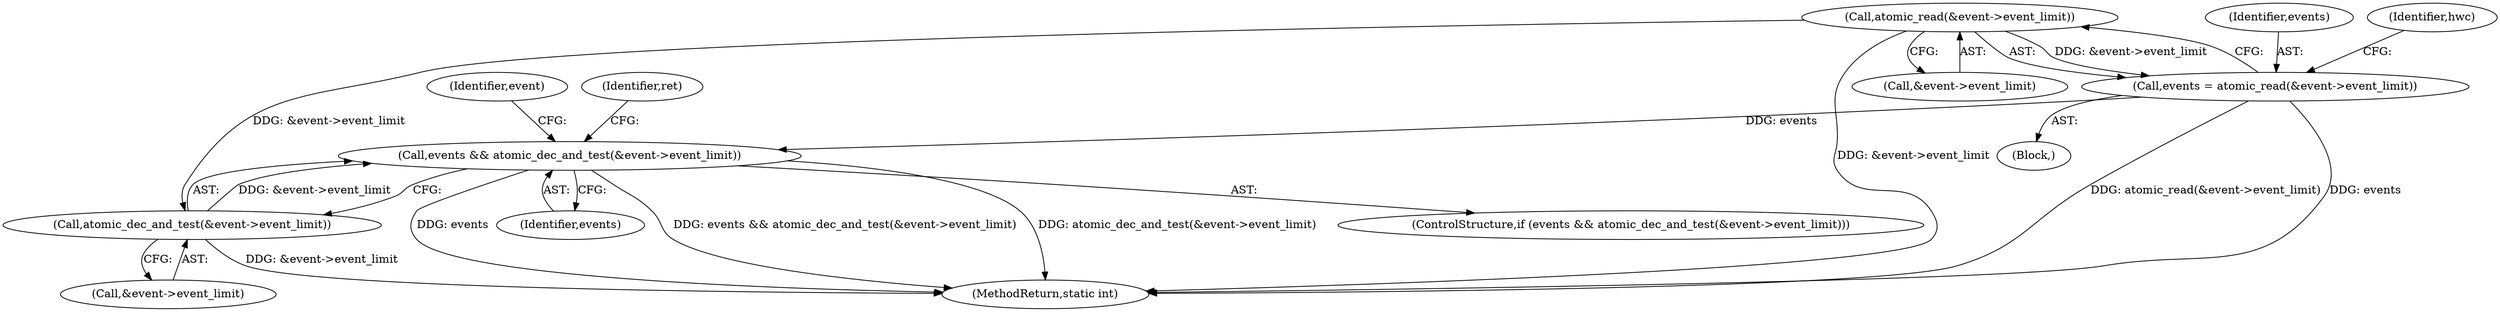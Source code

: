 digraph "0_linux_a8b0ca17b80e92faab46ee7179ba9e99ccb61233_53@API" {
"1000111" [label="(Call,atomic_read(&event->event_limit))"];
"1000109" [label="(Call,events = atomic_read(&event->event_limit))"];
"1000207" [label="(Call,events && atomic_dec_and_test(&event->event_limit))"];
"1000209" [label="(Call,atomic_dec_and_test(&event->event_limit))"];
"1000111" [label="(Call,atomic_read(&event->event_limit))"];
"1000207" [label="(Call,events && atomic_dec_and_test(&event->event_limit))"];
"1000206" [label="(ControlStructure,if (events && atomic_dec_and_test(&event->event_limit)))"];
"1000110" [label="(Identifier,events)"];
"1000216" [label="(Identifier,ret)"];
"1000107" [label="(Block,)"];
"1000208" [label="(Identifier,events)"];
"1000209" [label="(Call,atomic_dec_and_test(&event->event_limit))"];
"1000109" [label="(Call,events = atomic_read(&event->event_limit))"];
"1000118" [label="(Identifier,hwc)"];
"1000235" [label="(Identifier,event)"];
"1000112" [label="(Call,&event->event_limit)"];
"1000210" [label="(Call,&event->event_limit)"];
"1000267" [label="(MethodReturn,static int)"];
"1000111" -> "1000109"  [label="AST: "];
"1000111" -> "1000112"  [label="CFG: "];
"1000112" -> "1000111"  [label="AST: "];
"1000109" -> "1000111"  [label="CFG: "];
"1000111" -> "1000267"  [label="DDG: &event->event_limit"];
"1000111" -> "1000109"  [label="DDG: &event->event_limit"];
"1000111" -> "1000209"  [label="DDG: &event->event_limit"];
"1000109" -> "1000107"  [label="AST: "];
"1000110" -> "1000109"  [label="AST: "];
"1000118" -> "1000109"  [label="CFG: "];
"1000109" -> "1000267"  [label="DDG: events"];
"1000109" -> "1000267"  [label="DDG: atomic_read(&event->event_limit)"];
"1000109" -> "1000207"  [label="DDG: events"];
"1000207" -> "1000206"  [label="AST: "];
"1000207" -> "1000208"  [label="CFG: "];
"1000207" -> "1000209"  [label="CFG: "];
"1000208" -> "1000207"  [label="AST: "];
"1000209" -> "1000207"  [label="AST: "];
"1000216" -> "1000207"  [label="CFG: "];
"1000235" -> "1000207"  [label="CFG: "];
"1000207" -> "1000267"  [label="DDG: atomic_dec_and_test(&event->event_limit)"];
"1000207" -> "1000267"  [label="DDG: events"];
"1000207" -> "1000267"  [label="DDG: events && atomic_dec_and_test(&event->event_limit)"];
"1000209" -> "1000207"  [label="DDG: &event->event_limit"];
"1000209" -> "1000210"  [label="CFG: "];
"1000210" -> "1000209"  [label="AST: "];
"1000209" -> "1000267"  [label="DDG: &event->event_limit"];
}
